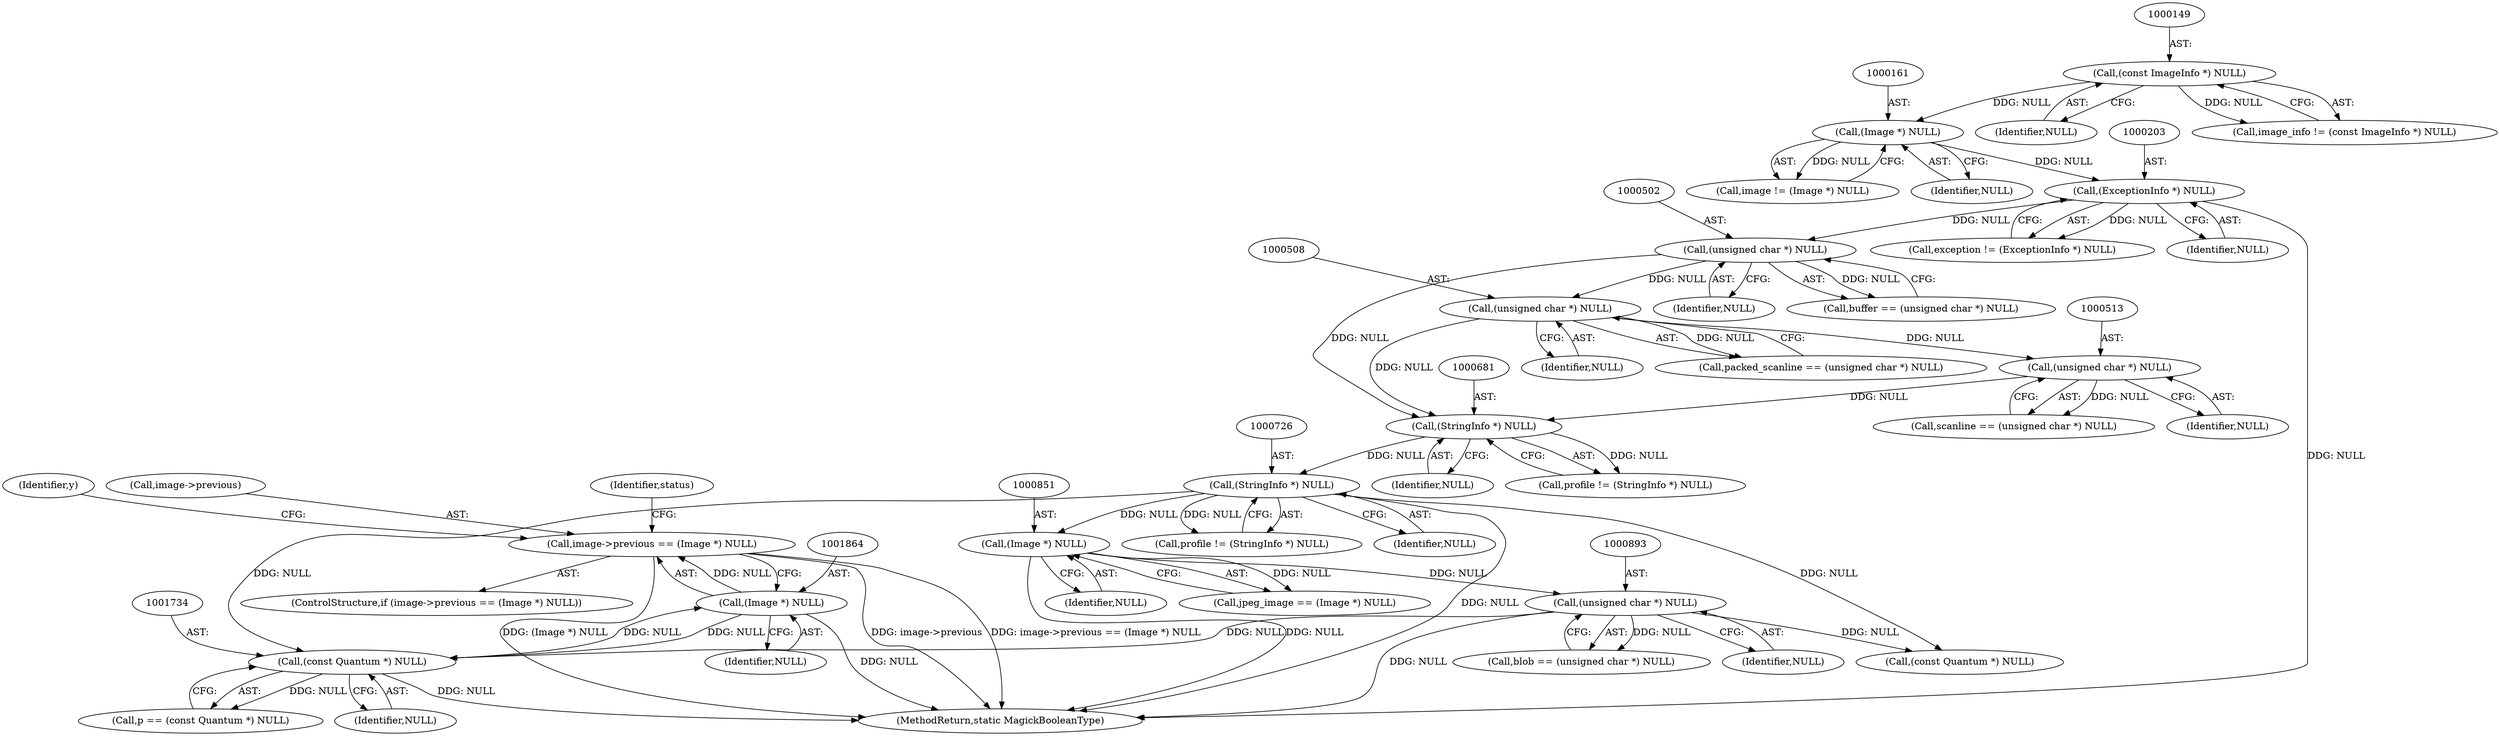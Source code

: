 digraph "0_ImageMagick_0f6fc2d5bf8f500820c3dbcf0d23ee14f2d9f734_4@pointer" {
"1001859" [label="(Call,image->previous == (Image *) NULL)"];
"1001863" [label="(Call,(Image *) NULL)"];
"1001733" [label="(Call,(const Quantum *) NULL)"];
"1000725" [label="(Call,(StringInfo *) NULL)"];
"1000680" [label="(Call,(StringInfo *) NULL)"];
"1000507" [label="(Call,(unsigned char *) NULL)"];
"1000501" [label="(Call,(unsigned char *) NULL)"];
"1000202" [label="(Call,(ExceptionInfo *) NULL)"];
"1000160" [label="(Call,(Image *) NULL)"];
"1000148" [label="(Call,(const ImageInfo *) NULL)"];
"1000512" [label="(Call,(unsigned char *) NULL)"];
"1000892" [label="(Call,(unsigned char *) NULL)"];
"1000850" [label="(Call,(Image *) NULL)"];
"1000682" [label="(Identifier,NULL)"];
"1000680" [label="(Call,(StringInfo *) NULL)"];
"1001863" [label="(Call,(Image *) NULL)"];
"1001860" [label="(Call,image->previous)"];
"1001940" [label="(MethodReturn,static MagickBooleanType)"];
"1001859" [label="(Call,image->previous == (Image *) NULL)"];
"1001865" [label="(Identifier,NULL)"];
"1000725" [label="(Call,(StringInfo *) NULL)"];
"1001733" [label="(Call,(const Quantum *) NULL)"];
"1000512" [label="(Call,(unsigned char *) NULL)"];
"1001735" [label="(Identifier,NULL)"];
"1000200" [label="(Call,exception != (ExceptionInfo *) NULL)"];
"1000158" [label="(Call,image != (Image *) NULL)"];
"1000510" [label="(Call,scanline == (unsigned char *) NULL)"];
"1000202" [label="(Call,(ExceptionInfo *) NULL)"];
"1000160" [label="(Call,(Image *) NULL)"];
"1000509" [label="(Identifier,NULL)"];
"1001858" [label="(ControlStructure,if (image->previous == (Image *) NULL))"];
"1001566" [label="(Call,(const Quantum *) NULL)"];
"1000162" [label="(Identifier,NULL)"];
"1000890" [label="(Call,blob == (unsigned char *) NULL)"];
"1000148" [label="(Call,(const ImageInfo *) NULL)"];
"1000514" [label="(Identifier,NULL)"];
"1000678" [label="(Call,profile != (StringInfo *) NULL)"];
"1000852" [label="(Identifier,NULL)"];
"1001731" [label="(Call,p == (const Quantum *) NULL)"];
"1000503" [label="(Identifier,NULL)"];
"1000150" [label="(Identifier,NULL)"];
"1000499" [label="(Call,buffer == (unsigned char *) NULL)"];
"1001868" [label="(Identifier,status)"];
"1000723" [label="(Call,profile != (StringInfo *) NULL)"];
"1000892" [label="(Call,(unsigned char *) NULL)"];
"1000507" [label="(Call,(unsigned char *) NULL)"];
"1000727" [label="(Identifier,NULL)"];
"1000204" [label="(Identifier,NULL)"];
"1000501" [label="(Call,(unsigned char *) NULL)"];
"1000848" [label="(Call,jpeg_image == (Image *) NULL)"];
"1000850" [label="(Call,(Image *) NULL)"];
"1000146" [label="(Call,image_info != (const ImageInfo *) NULL)"];
"1001717" [label="(Identifier,y)"];
"1000894" [label="(Identifier,NULL)"];
"1000505" [label="(Call,packed_scanline == (unsigned char *) NULL)"];
"1001859" -> "1001858"  [label="AST: "];
"1001859" -> "1001863"  [label="CFG: "];
"1001860" -> "1001859"  [label="AST: "];
"1001863" -> "1001859"  [label="AST: "];
"1001868" -> "1001859"  [label="CFG: "];
"1001717" -> "1001859"  [label="CFG: "];
"1001859" -> "1001940"  [label="DDG: image->previous == (Image *) NULL"];
"1001859" -> "1001940"  [label="DDG: (Image *) NULL"];
"1001859" -> "1001940"  [label="DDG: image->previous"];
"1001863" -> "1001859"  [label="DDG: NULL"];
"1001863" -> "1001865"  [label="CFG: "];
"1001864" -> "1001863"  [label="AST: "];
"1001865" -> "1001863"  [label="AST: "];
"1001863" -> "1001940"  [label="DDG: NULL"];
"1001863" -> "1001733"  [label="DDG: NULL"];
"1001733" -> "1001863"  [label="DDG: NULL"];
"1001733" -> "1001731"  [label="AST: "];
"1001733" -> "1001735"  [label="CFG: "];
"1001734" -> "1001733"  [label="AST: "];
"1001735" -> "1001733"  [label="AST: "];
"1001731" -> "1001733"  [label="CFG: "];
"1001733" -> "1001940"  [label="DDG: NULL"];
"1001733" -> "1001731"  [label="DDG: NULL"];
"1000725" -> "1001733"  [label="DDG: NULL"];
"1000892" -> "1001733"  [label="DDG: NULL"];
"1000725" -> "1000723"  [label="AST: "];
"1000725" -> "1000727"  [label="CFG: "];
"1000726" -> "1000725"  [label="AST: "];
"1000727" -> "1000725"  [label="AST: "];
"1000723" -> "1000725"  [label="CFG: "];
"1000725" -> "1001940"  [label="DDG: NULL"];
"1000725" -> "1000723"  [label="DDG: NULL"];
"1000680" -> "1000725"  [label="DDG: NULL"];
"1000725" -> "1000850"  [label="DDG: NULL"];
"1000725" -> "1001566"  [label="DDG: NULL"];
"1000680" -> "1000678"  [label="AST: "];
"1000680" -> "1000682"  [label="CFG: "];
"1000681" -> "1000680"  [label="AST: "];
"1000682" -> "1000680"  [label="AST: "];
"1000678" -> "1000680"  [label="CFG: "];
"1000680" -> "1000678"  [label="DDG: NULL"];
"1000507" -> "1000680"  [label="DDG: NULL"];
"1000512" -> "1000680"  [label="DDG: NULL"];
"1000501" -> "1000680"  [label="DDG: NULL"];
"1000507" -> "1000505"  [label="AST: "];
"1000507" -> "1000509"  [label="CFG: "];
"1000508" -> "1000507"  [label="AST: "];
"1000509" -> "1000507"  [label="AST: "];
"1000505" -> "1000507"  [label="CFG: "];
"1000507" -> "1000505"  [label="DDG: NULL"];
"1000501" -> "1000507"  [label="DDG: NULL"];
"1000507" -> "1000512"  [label="DDG: NULL"];
"1000501" -> "1000499"  [label="AST: "];
"1000501" -> "1000503"  [label="CFG: "];
"1000502" -> "1000501"  [label="AST: "];
"1000503" -> "1000501"  [label="AST: "];
"1000499" -> "1000501"  [label="CFG: "];
"1000501" -> "1000499"  [label="DDG: NULL"];
"1000202" -> "1000501"  [label="DDG: NULL"];
"1000202" -> "1000200"  [label="AST: "];
"1000202" -> "1000204"  [label="CFG: "];
"1000203" -> "1000202"  [label="AST: "];
"1000204" -> "1000202"  [label="AST: "];
"1000200" -> "1000202"  [label="CFG: "];
"1000202" -> "1001940"  [label="DDG: NULL"];
"1000202" -> "1000200"  [label="DDG: NULL"];
"1000160" -> "1000202"  [label="DDG: NULL"];
"1000160" -> "1000158"  [label="AST: "];
"1000160" -> "1000162"  [label="CFG: "];
"1000161" -> "1000160"  [label="AST: "];
"1000162" -> "1000160"  [label="AST: "];
"1000158" -> "1000160"  [label="CFG: "];
"1000160" -> "1000158"  [label="DDG: NULL"];
"1000148" -> "1000160"  [label="DDG: NULL"];
"1000148" -> "1000146"  [label="AST: "];
"1000148" -> "1000150"  [label="CFG: "];
"1000149" -> "1000148"  [label="AST: "];
"1000150" -> "1000148"  [label="AST: "];
"1000146" -> "1000148"  [label="CFG: "];
"1000148" -> "1000146"  [label="DDG: NULL"];
"1000512" -> "1000510"  [label="AST: "];
"1000512" -> "1000514"  [label="CFG: "];
"1000513" -> "1000512"  [label="AST: "];
"1000514" -> "1000512"  [label="AST: "];
"1000510" -> "1000512"  [label="CFG: "];
"1000512" -> "1000510"  [label="DDG: NULL"];
"1000892" -> "1000890"  [label="AST: "];
"1000892" -> "1000894"  [label="CFG: "];
"1000893" -> "1000892"  [label="AST: "];
"1000894" -> "1000892"  [label="AST: "];
"1000890" -> "1000892"  [label="CFG: "];
"1000892" -> "1001940"  [label="DDG: NULL"];
"1000892" -> "1000890"  [label="DDG: NULL"];
"1000850" -> "1000892"  [label="DDG: NULL"];
"1000892" -> "1001566"  [label="DDG: NULL"];
"1000850" -> "1000848"  [label="AST: "];
"1000850" -> "1000852"  [label="CFG: "];
"1000851" -> "1000850"  [label="AST: "];
"1000852" -> "1000850"  [label="AST: "];
"1000848" -> "1000850"  [label="CFG: "];
"1000850" -> "1001940"  [label="DDG: NULL"];
"1000850" -> "1000848"  [label="DDG: NULL"];
}
